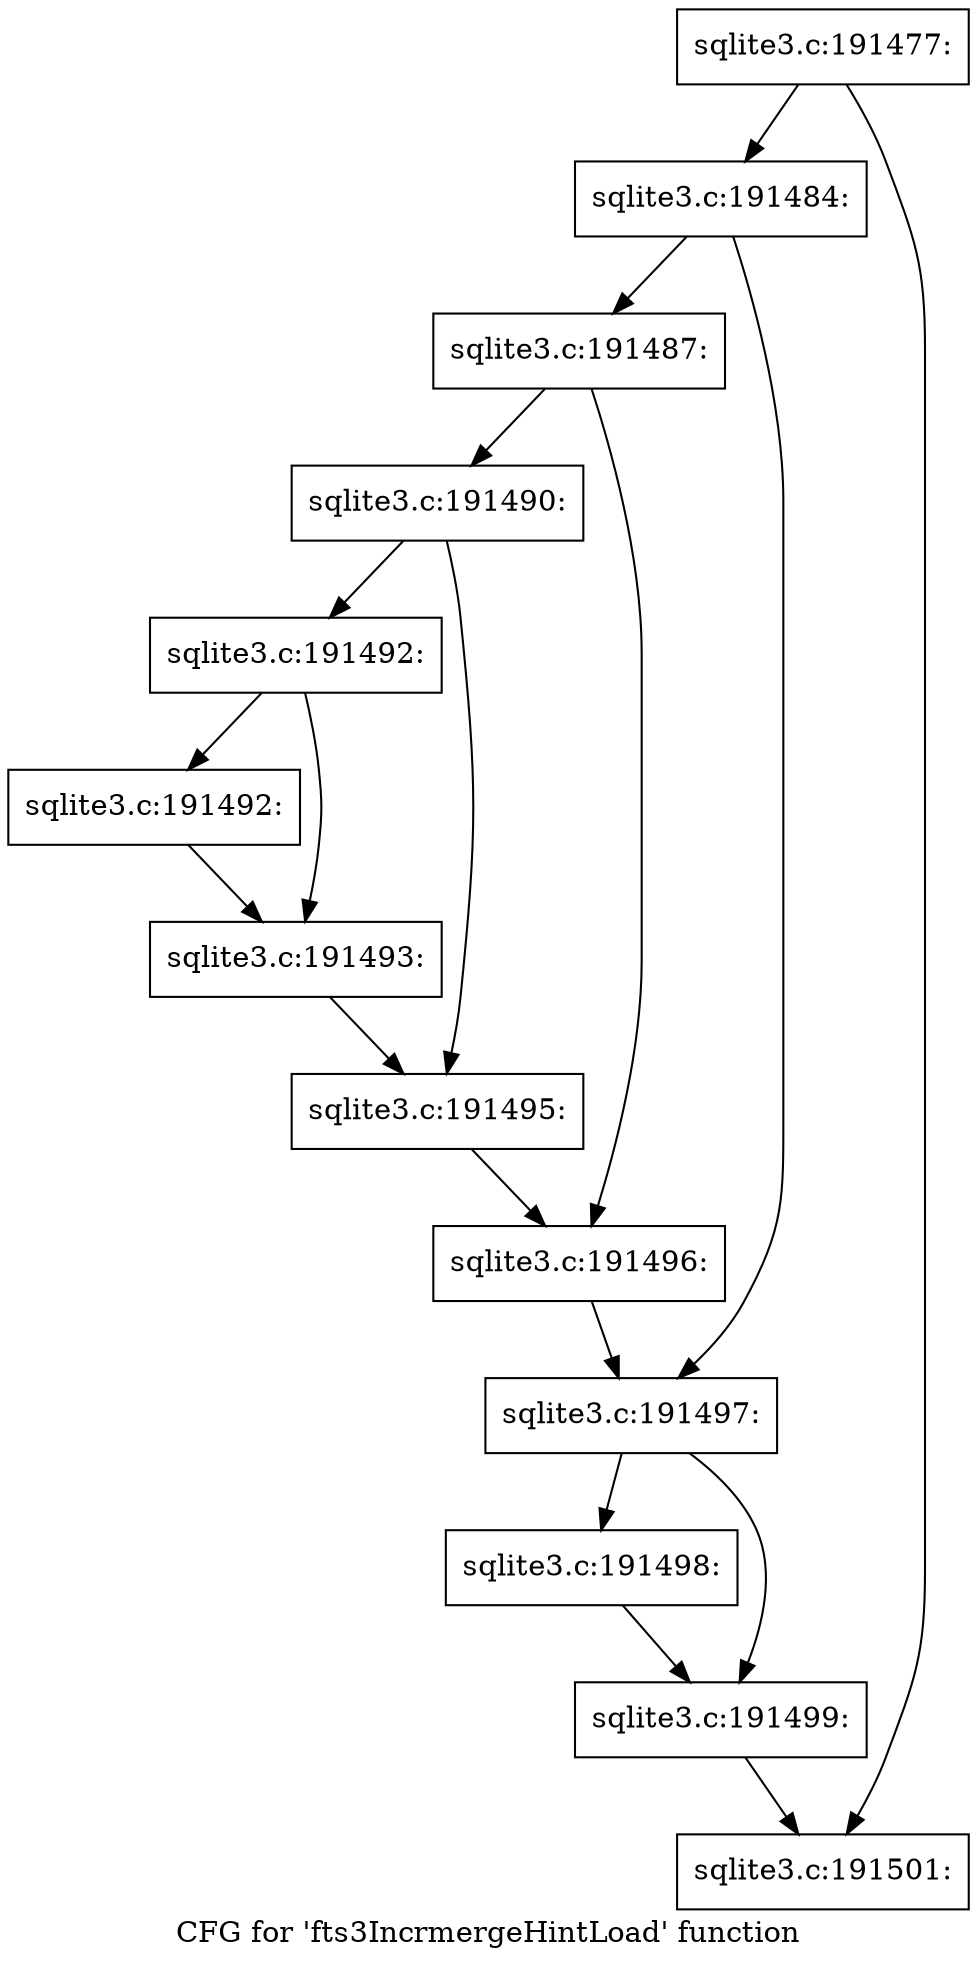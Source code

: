 digraph "CFG for 'fts3IncrmergeHintLoad' function" {
	label="CFG for 'fts3IncrmergeHintLoad' function";

	Node0x55c0f6d0fbe0 [shape=record,label="{sqlite3.c:191477:}"];
	Node0x55c0f6d0fbe0 -> Node0x55c0fb1565a0;
	Node0x55c0f6d0fbe0 -> Node0x55c0fb1565f0;
	Node0x55c0fb1565a0 [shape=record,label="{sqlite3.c:191484:}"];
	Node0x55c0fb1565a0 -> Node0x55c0fb156e90;
	Node0x55c0fb1565a0 -> Node0x55c0fb156ee0;
	Node0x55c0fb156e90 [shape=record,label="{sqlite3.c:191487:}"];
	Node0x55c0fb156e90 -> Node0x55c0fb157dd0;
	Node0x55c0fb156e90 -> Node0x55c0fb157e20;
	Node0x55c0fb157dd0 [shape=record,label="{sqlite3.c:191490:}"];
	Node0x55c0fb157dd0 -> Node0x55c0f6cedca0;
	Node0x55c0fb157dd0 -> Node0x55c0fb159840;
	Node0x55c0f6cedca0 [shape=record,label="{sqlite3.c:191492:}"];
	Node0x55c0f6cedca0 -> Node0x55c0fb159d90;
	Node0x55c0f6cedca0 -> Node0x55c0fb159de0;
	Node0x55c0fb159d90 [shape=record,label="{sqlite3.c:191492:}"];
	Node0x55c0fb159d90 -> Node0x55c0fb159de0;
	Node0x55c0fb159de0 [shape=record,label="{sqlite3.c:191493:}"];
	Node0x55c0fb159de0 -> Node0x55c0fb159840;
	Node0x55c0fb159840 [shape=record,label="{sqlite3.c:191495:}"];
	Node0x55c0fb159840 -> Node0x55c0fb157e20;
	Node0x55c0fb157e20 [shape=record,label="{sqlite3.c:191496:}"];
	Node0x55c0fb157e20 -> Node0x55c0fb156ee0;
	Node0x55c0fb156ee0 [shape=record,label="{sqlite3.c:191497:}"];
	Node0x55c0fb156ee0 -> Node0x55c0fb15ab20;
	Node0x55c0fb156ee0 -> Node0x55c0fb15ab70;
	Node0x55c0fb15ab20 [shape=record,label="{sqlite3.c:191498:}"];
	Node0x55c0fb15ab20 -> Node0x55c0fb15ab70;
	Node0x55c0fb15ab70 [shape=record,label="{sqlite3.c:191499:}"];
	Node0x55c0fb15ab70 -> Node0x55c0fb1565f0;
	Node0x55c0fb1565f0 [shape=record,label="{sqlite3.c:191501:}"];
}
